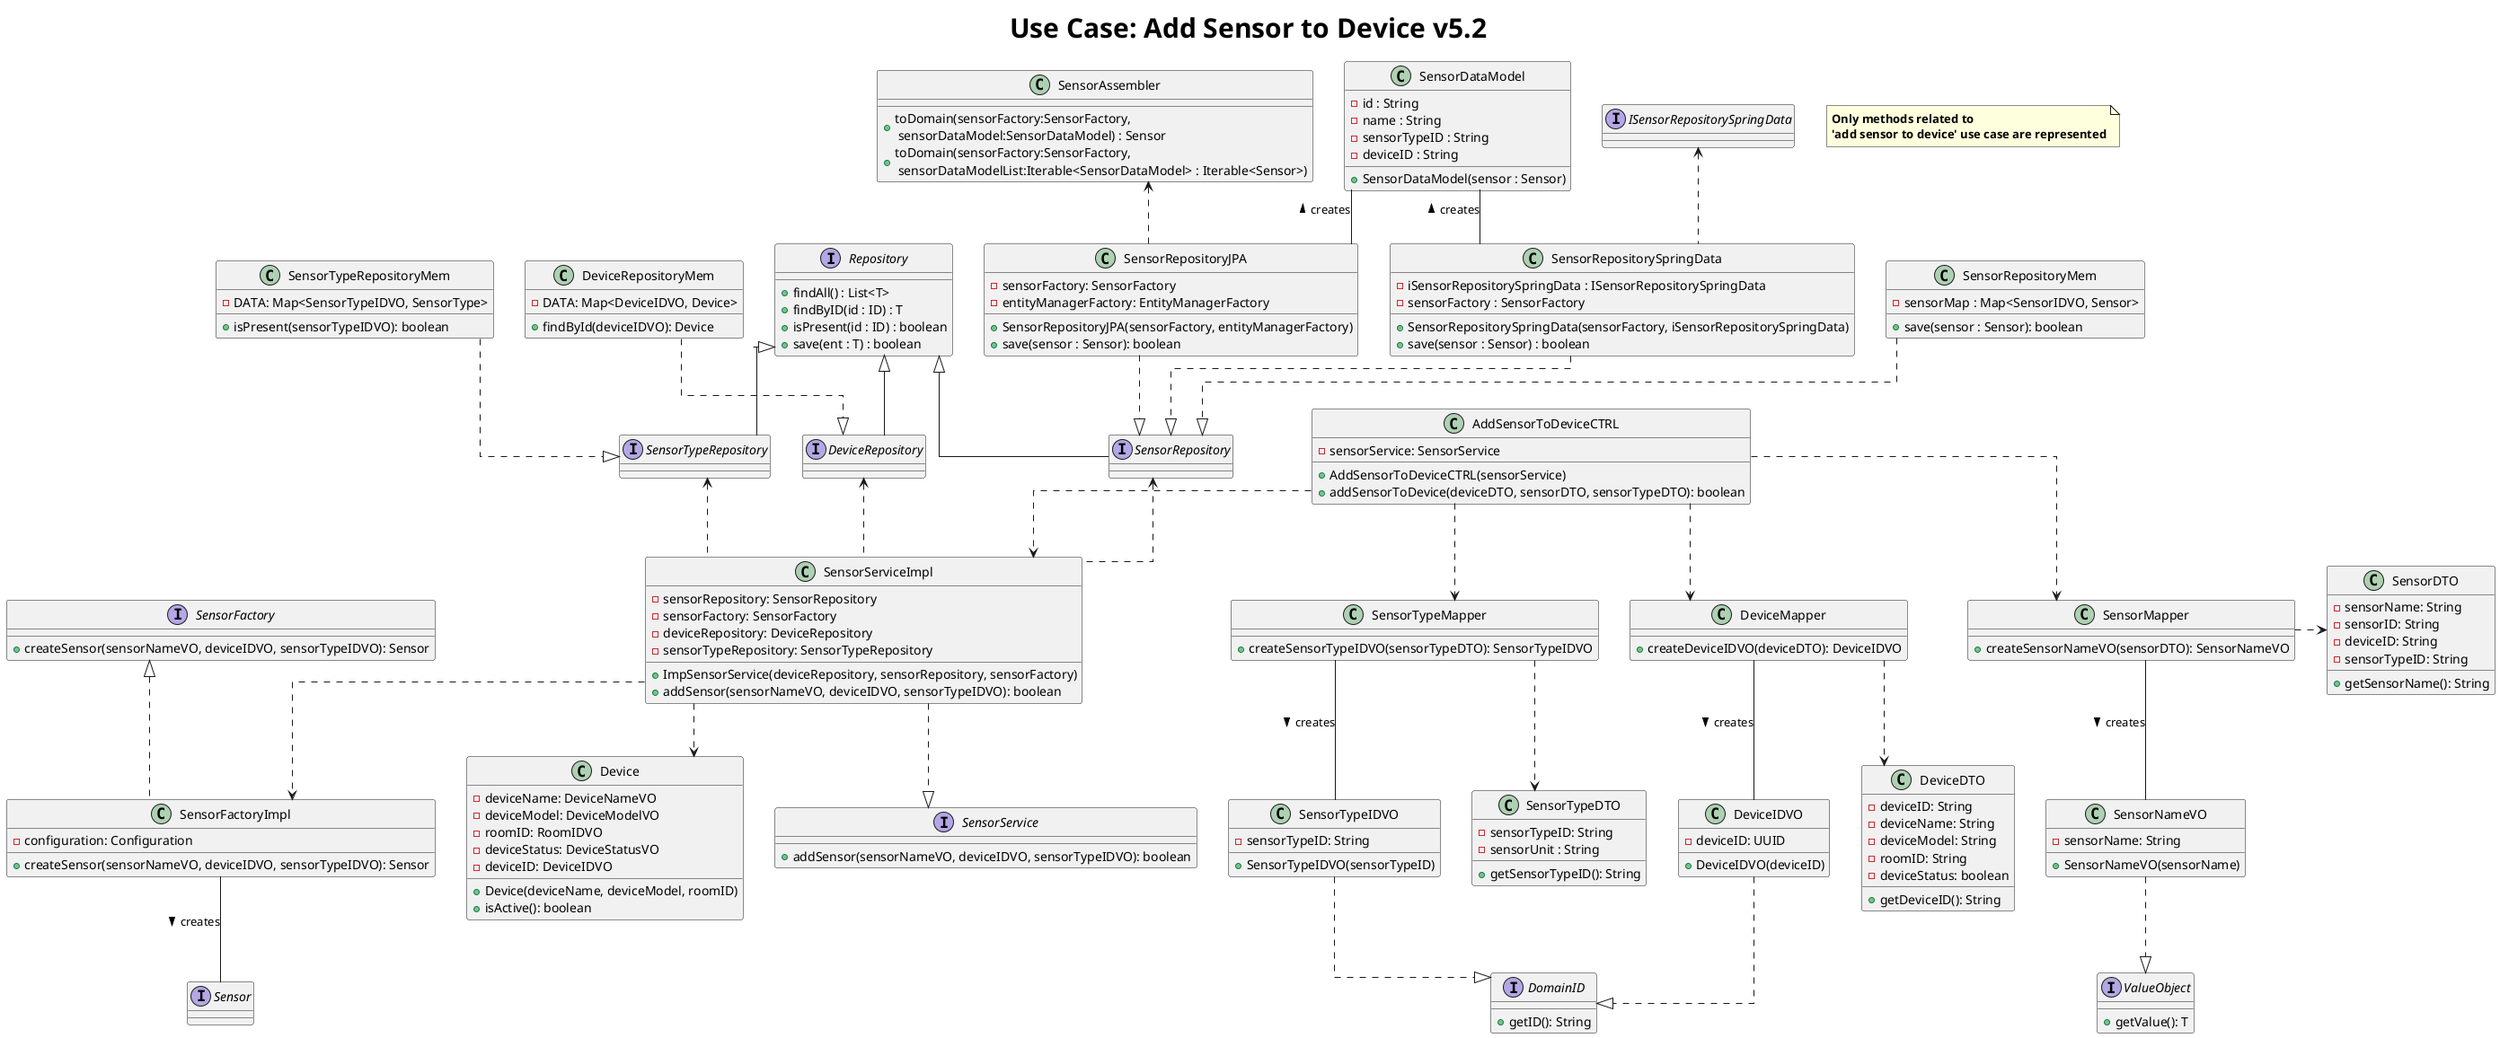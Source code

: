 @startuml

title <size: 30> Use Case: Add Sensor to Device v5.2
note "<b>Only methods related to\n<b>'add sensor to device' use case are represented" as N1
skinparam linetype ortho


       AddSensorToDeviceCTRL ..> SensorMapper
       AddSensorToDeviceCTRL ..> SensorTypeMapper
       AddSensorToDeviceCTRL ..> DeviceMapper
       AddSensorToDeviceCTRL ..> SensorServiceImpl
       SensorServiceImpl ..> SensorFactoryImpl
       SensorServiceImpl .up.> SensorTypeRepository
       SensorServiceImpl .up.> SensorRepository
       SensorServiceImpl .up.> DeviceRepository
       SensorServiceImpl ..> Device
       SensorFactoryImpl -down- Sensor : creates >
       DeviceMapper ..> DeviceDTO
       DeviceMapper -- DeviceIDVO : creates >
       SensorMapper .right.> SensorDTO
       SensorMapper -- SensorNameVO : creates >
       SensorTypeMapper ..> SensorTypeDTO
       SensorTypeMapper -- SensorTypeIDVO : creates >
       DeviceRepository -up-|> Repository
       SensorRepository -up-|> Repository
       SensorTypeRepository -up-|> Repository
       DeviceRepositoryMem ..|> DeviceRepository
       SensorTypeRepositoryMem ..|> SensorTypeRepository
       SensorNameVO ..|> ValueObject
       DeviceIDVO ..|> DomainID
       SensorTypeIDVO ..|> DomainID
       SensorServiceImpl ..|> SensorService
       SensorRepositoryMem ..|> SensorRepository
       SensorRepositoryJPA ..|> SensorRepository
       SensorRepositorySpringData ..|> SensorRepository
       SensorFactoryImpl .up.|> SensorFactory
       SensorRepositoryJPA -up- SensorDataModel : creates >
       SensorRepositoryJPA .up.> SensorAssembler
       SensorRepositorySpringData -up- SensorDataModel : creates >
       SensorRepositorySpringData .up.> ISensorRepositorySpringData


    class AddSensorToDeviceCTRL{
        -sensorService: SensorService
        +AddSensorToDeviceCTRL(sensorService)
        +addSensorToDevice(deviceDTO, sensorDTO, sensorTypeDTO): boolean
    }

    class SensorServiceImpl{
            -sensorRepository: SensorRepository
            -sensorFactory: SensorFactory
            -deviceRepository: DeviceRepository
            -sensorTypeRepository: SensorTypeRepository
            +ImpSensorService(deviceRepository, sensorRepository, sensorFactory)
            +addSensor(sensorNameVO, deviceIDVO, sensorTypeIDVO): boolean
    }

    class SensorRepositoryMem{
            -sensorMap : Map<SensorIDVO, Sensor>
            +save(sensor : Sensor): boolean
    }

    class SensorRepositoryJPA{
        -sensorFactory: SensorFactory
        -entityManagerFactory: EntityManagerFactory
        +SensorRepositoryJPA(sensorFactory, entityManagerFactory)
        +save(sensor : Sensor): boolean
    }



     class SensorFactoryImpl{
            -configuration: Configuration
            +createSensor(sensorNameVO, deviceIDVO, sensorTypeIDVO): Sensor
     }

     class SensorMapper{
             +createSensorNameVO(sensorDTO): SensorNameVO
     }


    class SensorTypeRepositoryMem{
        -DATA: Map<SensorTypeIDVO, SensorType>
        +isPresent(sensorTypeIDVO): boolean
    }


    class SensorTypeMapper{
        +createSensorTypeIDVO(sensorTypeDTO): SensorTypeIDVO
    }

    class DeviceMapper{
        +createDeviceIDVO(deviceDTO): DeviceIDVO
    }

    class DeviceRepositoryMem{
        -DATA: Map<DeviceIDVO, Device>
        +findById(deviceIDVO): Device
    }

    class SensorDTO{
        -sensorName: String
        -sensorID: String
        -deviceID: String
        -sensorTypeID: String
        +getSensorName(): String
    }

    class SensorTypeDTO{
        -sensorTypeID: String
        -sensorUnit : String
        +getSensorTypeID(): String
    }

    class DeviceDTO{
        -deviceID: String
        -deviceName: String
        -deviceModel: String
        -roomID: String
        -deviceStatus: boolean
        +getDeviceID(): String
    }

    class SensorNameVO{
        -sensorName: String
        +SensorNameVO(sensorName)
    }

    class SensorTypeIDVO{
        -sensorTypeID: String
        +SensorTypeIDVO(sensorTypeID)
    }

    class DeviceIDVO{
        -deviceID: UUID
        +DeviceIDVO(deviceID)
    }

    class Device{
        -deviceName: DeviceNameVO
        -deviceModel: DeviceModelVO
        -roomID: RoomIDVO
        -deviceStatus: DeviceStatusVO
        -deviceID: DeviceIDVO
        +Device(deviceName, deviceModel, roomID)
        +isActive(): boolean
    }

    class SensorRepositorySpringData{
        -iSensorRepositorySpringData : ISensorRepositorySpringData
        -sensorFactory : SensorFactory
        +SensorRepositorySpringData(sensorFactory, iSensorRepositorySpringData)
        +save(sensor : Sensor) : boolean
    }

    class SensorAssembler{
        +toDomain(sensorFactory:SensorFactory,\n sensorDataModel:SensorDataModel) : Sensor
        +toDomain(sensorFactory:SensorFactory,\n sensorDataModelList:Iterable<SensorDataModel> : Iterable<Sensor>)
    }

    class SensorDataModel{
        -id : String
        -name : String
        -sensorTypeID : String
        -deviceID : String
        +SensorDataModel(sensor : Sensor)
    }

    interface DeviceRepository{}

    interface SensorRepository{}

    interface SensorTypeRepository{}

    interface Repository{
        + findAll() : List<T>
        + findByID(id : ID) : T
        + isPresent(id : ID) : boolean
        + save(ent : T) : boolean
    }

    interface SensorService{
    +addSensor(sensorNameVO, deviceIDVO, sensorTypeIDVO): boolean
    }

    interface SensorFactory{
        +createSensor(sensorNameVO, deviceIDVO, sensorTypeIDVO): Sensor
    }


    interface Sensor{

    }

    interface ValueObject{
        +getValue(): T
    }

    interface DomainID{
        +getID(): String
    }

    interface ISensorRepositorySpringData{}


@enduml